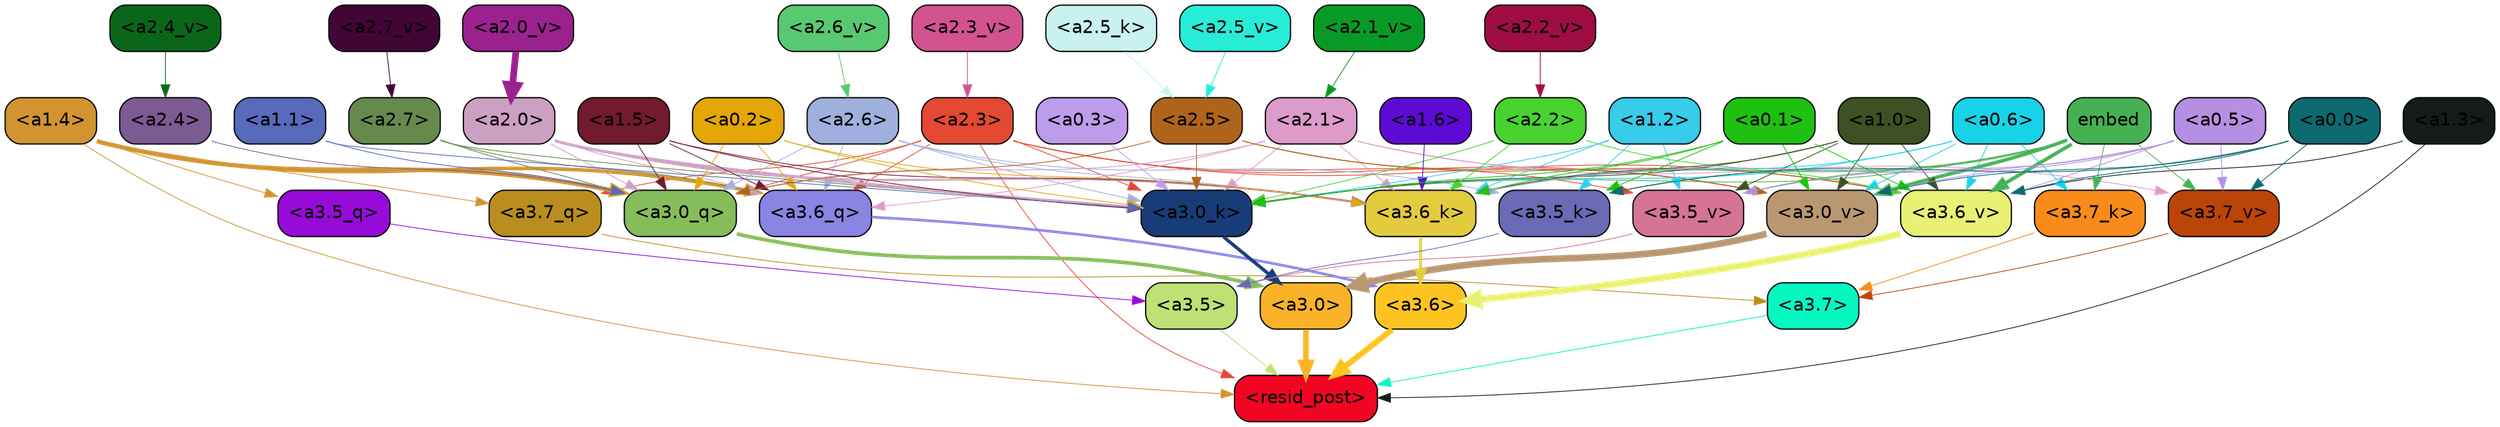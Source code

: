 strict digraph "" {
	graph [bgcolor=transparent,
		layout=dot,
		overlap=false,
		splines=true
	];
	"<a3.7>"	[color=black,
		fillcolor="#06f7c2",
		fontname=Helvetica,
		shape=box,
		style="filled, rounded"];
	"<resid_post>"	[color=black,
		fillcolor="#f00623",
		fontname=Helvetica,
		shape=box,
		style="filled, rounded"];
	"<a3.7>" -> "<resid_post>"	[color="#06f7c2",
		penwidth=0.6239100098609924];
	"<a3.6>"	[color=black,
		fillcolor="#fdc421",
		fontname=Helvetica,
		shape=box,
		style="filled, rounded"];
	"<a3.6>" -> "<resid_post>"	[color="#fdc421",
		penwidth=4.569062113761902];
	"<a3.5>"	[color=black,
		fillcolor="#bee075",
		fontname=Helvetica,
		shape=box,
		style="filled, rounded"];
	"<a3.5>" -> "<resid_post>"	[color="#bee075",
		penwidth=0.6];
	"<a3.0>"	[color=black,
		fillcolor="#fab328",
		fontname=Helvetica,
		shape=box,
		style="filled, rounded"];
	"<a3.0>" -> "<resid_post>"	[color="#fab328",
		penwidth=4.283544182777405];
	"<a2.3>"	[color=black,
		fillcolor="#e34933",
		fontname=Helvetica,
		shape=box,
		style="filled, rounded"];
	"<a2.3>" -> "<resid_post>"	[color="#e34933",
		penwidth=0.6];
	"<a3.7_q>"	[color=black,
		fillcolor="#ba8e1e",
		fontname=Helvetica,
		shape=box,
		style="filled, rounded"];
	"<a2.3>" -> "<a3.7_q>"	[color="#e34933",
		penwidth=0.6];
	"<a3.6_q>"	[color=black,
		fillcolor="#8a84e2",
		fontname=Helvetica,
		shape=box,
		style="filled, rounded"];
	"<a2.3>" -> "<a3.6_q>"	[color="#e34933",
		penwidth=0.6];
	"<a3.0_q>"	[color=black,
		fillcolor="#85bd5b",
		fontname=Helvetica,
		shape=box,
		style="filled, rounded"];
	"<a2.3>" -> "<a3.0_q>"	[color="#e34933",
		penwidth=0.6];
	"<a3.0_k>"	[color=black,
		fillcolor="#183c77",
		fontname=Helvetica,
		shape=box,
		style="filled, rounded"];
	"<a2.3>" -> "<a3.0_k>"	[color="#e34933",
		penwidth=0.6];
	"<a3.6_v>"	[color=black,
		fillcolor="#e8f173",
		fontname=Helvetica,
		shape=box,
		style="filled, rounded"];
	"<a2.3>" -> "<a3.6_v>"	[color="#e34933",
		penwidth=0.6];
	"<a3.5_v>"	[color=black,
		fillcolor="#d57494",
		fontname=Helvetica,
		shape=box,
		style="filled, rounded"];
	"<a2.3>" -> "<a3.5_v>"	[color="#e34933",
		penwidth=0.6];
	"<a3.0_v>"	[color=black,
		fillcolor="#b99771",
		fontname=Helvetica,
		shape=box,
		style="filled, rounded"];
	"<a2.3>" -> "<a3.0_v>"	[color="#e34933",
		penwidth=0.6];
	"<a1.4>"	[color=black,
		fillcolor="#d19431",
		fontname=Helvetica,
		shape=box,
		style="filled, rounded"];
	"<a1.4>" -> "<resid_post>"	[color="#d19431",
		penwidth=0.6];
	"<a1.4>" -> "<a3.7_q>"	[color="#d19431",
		penwidth=0.6];
	"<a1.4>" -> "<a3.6_q>"	[color="#d19431",
		penwidth=2.7934007048606873];
	"<a3.5_q>"	[color=black,
		fillcolor="#970bd8",
		fontname=Helvetica,
		shape=box,
		style="filled, rounded"];
	"<a1.4>" -> "<a3.5_q>"	[color="#d19431",
		penwidth=0.6];
	"<a1.4>" -> "<a3.0_q>"	[color="#d19431",
		penwidth=3.340754985809326];
	"<a1.3>"	[color=black,
		fillcolor="#131b1b",
		fontname=Helvetica,
		shape=box,
		style="filled, rounded"];
	"<a1.3>" -> "<resid_post>"	[color="#131b1b",
		penwidth=0.6];
	"<a1.3>" -> "<a3.6_v>"	[color="#131b1b",
		penwidth=0.6];
	"<a3.7_q>" -> "<a3.7>"	[color="#ba8e1e",
		penwidth=0.6];
	"<a3.6_q>" -> "<a3.6>"	[color="#8a84e2",
		penwidth=2.0347584784030914];
	"<a3.5_q>" -> "<a3.5>"	[color="#970bd8",
		penwidth=0.6];
	"<a3.0_q>" -> "<a3.0>"	[color="#85bd5b",
		penwidth=2.8635367155075073];
	"<a3.7_k>"	[color=black,
		fillcolor="#f88b1a",
		fontname=Helvetica,
		shape=box,
		style="filled, rounded"];
	"<a3.7_k>" -> "<a3.7>"	[color="#f88b1a",
		penwidth=0.6];
	"<a3.6_k>"	[color=black,
		fillcolor="#e3cb3e",
		fontname=Helvetica,
		shape=box,
		style="filled, rounded"];
	"<a3.6_k>" -> "<a3.6>"	[color="#e3cb3e",
		penwidth=2.1760786175727844];
	"<a3.5_k>"	[color=black,
		fillcolor="#6a6ab5",
		fontname=Helvetica,
		shape=box,
		style="filled, rounded"];
	"<a3.5_k>" -> "<a3.5>"	[color="#6a6ab5",
		penwidth=0.6];
	"<a3.0_k>" -> "<a3.0>"	[color="#183c77",
		penwidth=2.632905662059784];
	"<a3.7_v>"	[color=black,
		fillcolor="#bb4509",
		fontname=Helvetica,
		shape=box,
		style="filled, rounded"];
	"<a3.7_v>" -> "<a3.7>"	[color="#bb4509",
		penwidth=0.6];
	"<a3.6_v>" -> "<a3.6>"	[color="#e8f173",
		penwidth=4.981305837631226];
	"<a3.5_v>" -> "<a3.5>"	[color="#d57494",
		penwidth=0.6];
	"<a3.0_v>" -> "<a3.0>"	[color="#b99771",
		penwidth=5.168330669403076];
	"<a2.7>"	[color=black,
		fillcolor="#66894e",
		fontname=Helvetica,
		shape=box,
		style="filled, rounded"];
	"<a2.7>" -> "<a3.6_q>"	[color="#66894e",
		penwidth=0.6];
	"<a2.7>" -> "<a3.0_q>"	[color="#66894e",
		penwidth=0.6];
	"<a2.7>" -> "<a3.0_k>"	[color="#66894e",
		penwidth=0.6];
	"<a2.6>"	[color=black,
		fillcolor="#9fb0de",
		fontname=Helvetica,
		shape=box,
		style="filled, rounded"];
	"<a2.6>" -> "<a3.6_q>"	[color="#9fb0de",
		penwidth=0.6];
	"<a2.6>" -> "<a3.0_q>"	[color="#9fb0de",
		penwidth=0.6];
	"<a2.6>" -> "<a3.6_k>"	[color="#9fb0de",
		penwidth=0.6];
	"<a2.6>" -> "<a3.5_k>"	[color="#9fb0de",
		penwidth=0.6];
	"<a2.6>" -> "<a3.0_k>"	[color="#9fb0de",
		penwidth=0.6];
	"<a2.1>"	[color=black,
		fillcolor="#dd9bca",
		fontname=Helvetica,
		shape=box,
		style="filled, rounded"];
	"<a2.1>" -> "<a3.6_q>"	[color="#dd9bca",
		penwidth=0.6];
	"<a2.1>" -> "<a3.0_q>"	[color="#dd9bca",
		penwidth=0.6];
	"<a2.1>" -> "<a3.6_k>"	[color="#dd9bca",
		penwidth=0.6];
	"<a2.1>" -> "<a3.0_k>"	[color="#dd9bca",
		penwidth=0.6];
	"<a2.1>" -> "<a3.7_v>"	[color="#dd9bca",
		penwidth=0.6];
	"<a2.1>" -> "<a3.6_v>"	[color="#dd9bca",
		penwidth=0.6];
	"<a2.0>"	[color=black,
		fillcolor="#cca0c1",
		fontname=Helvetica,
		shape=box,
		style="filled, rounded"];
	"<a2.0>" -> "<a3.6_q>"	[color="#cca0c1",
		penwidth=0.6];
	"<a2.0>" -> "<a3.0_q>"	[color="#cca0c1",
		penwidth=0.6];
	"<a2.0>" -> "<a3.6_k>"	[color="#cca0c1",
		penwidth=1.6382827460765839];
	"<a2.0>" -> "<a3.0_k>"	[color="#cca0c1",
		penwidth=2.161143198609352];
	"<a1.5>"	[color=black,
		fillcolor="#721a2e",
		fontname=Helvetica,
		shape=box,
		style="filled, rounded"];
	"<a1.5>" -> "<a3.6_q>"	[color="#721a2e",
		penwidth=0.6];
	"<a1.5>" -> "<a3.0_q>"	[color="#721a2e",
		penwidth=0.6];
	"<a1.5>" -> "<a3.6_k>"	[color="#721a2e",
		penwidth=0.6];
	"<a1.5>" -> "<a3.0_k>"	[color="#721a2e",
		penwidth=0.6];
	"<a0.2>"	[color=black,
		fillcolor="#e4a707",
		fontname=Helvetica,
		shape=box,
		style="filled, rounded"];
	"<a0.2>" -> "<a3.6_q>"	[color="#e4a707",
		penwidth=0.6];
	"<a0.2>" -> "<a3.0_q>"	[color="#e4a707",
		penwidth=0.6];
	"<a0.2>" -> "<a3.6_k>"	[color="#e4a707",
		penwidth=0.6];
	"<a0.2>" -> "<a3.0_k>"	[color="#e4a707",
		penwidth=0.6];
	"<a2.5>"	[color=black,
		fillcolor="#af641b",
		fontname=Helvetica,
		shape=box,
		style="filled, rounded"];
	"<a2.5>" -> "<a3.0_q>"	[color="#af641b",
		penwidth=0.6];
	"<a2.5>" -> "<a3.0_k>"	[color="#af641b",
		penwidth=0.6];
	"<a2.5>" -> "<a3.6_v>"	[color="#af641b",
		penwidth=0.6];
	"<a2.5>" -> "<a3.0_v>"	[color="#af641b",
		penwidth=0.6];
	"<a2.4>"	[color=black,
		fillcolor="#7c5a93",
		fontname=Helvetica,
		shape=box,
		style="filled, rounded"];
	"<a2.4>" -> "<a3.0_q>"	[color="#7c5a93",
		penwidth=0.6];
	"<a1.1>"	[color=black,
		fillcolor="#586abc",
		fontname=Helvetica,
		shape=box,
		style="filled, rounded"];
	"<a1.1>" -> "<a3.0_q>"	[color="#586abc",
		penwidth=0.6];
	"<a1.1>" -> "<a3.0_k>"	[color="#586abc",
		penwidth=0.6];
	"<a0.6>"	[color=black,
		fillcolor="#18d3e7",
		fontname=Helvetica,
		shape=box,
		style="filled, rounded"];
	"<a0.6>" -> "<a3.7_k>"	[color="#18d3e7",
		penwidth=0.6];
	"<a0.6>" -> "<a3.6_k>"	[color="#18d3e7",
		penwidth=0.6];
	"<a0.6>" -> "<a3.0_k>"	[color="#18d3e7",
		penwidth=0.6];
	"<a0.6>" -> "<a3.6_v>"	[color="#18d3e7",
		penwidth=0.6];
	"<a0.6>" -> "<a3.0_v>"	[color="#18d3e7",
		penwidth=0.6];
	embed	[color=black,
		fillcolor="#46b153",
		fontname=Helvetica,
		shape=box,
		style="filled, rounded"];
	embed -> "<a3.7_k>"	[color="#46b153",
		penwidth=0.6];
	embed -> "<a3.6_k>"	[color="#46b153",
		penwidth=0.6];
	embed -> "<a3.5_k>"	[color="#46b153",
		penwidth=0.6];
	embed -> "<a3.0_k>"	[color="#46b153",
		penwidth=0.6];
	embed -> "<a3.7_v>"	[color="#46b153",
		penwidth=0.6];
	embed -> "<a3.6_v>"	[color="#46b153",
		penwidth=2.7825746536254883];
	embed -> "<a3.5_v>"	[color="#46b153",
		penwidth=0.6];
	embed -> "<a3.0_v>"	[color="#46b153",
		penwidth=2.6950180530548096];
	"<a2.2>"	[color=black,
		fillcolor="#48d331",
		fontname=Helvetica,
		shape=box,
		style="filled, rounded"];
	"<a2.2>" -> "<a3.6_k>"	[color="#48d331",
		penwidth=0.6];
	"<a2.2>" -> "<a3.0_k>"	[color="#48d331",
		penwidth=0.6];
	"<a2.2>" -> "<a3.6_v>"	[color="#48d331",
		penwidth=0.6];
	"<a1.6>"	[color=black,
		fillcolor="#5e0ad5",
		fontname=Helvetica,
		shape=box,
		style="filled, rounded"];
	"<a1.6>" -> "<a3.6_k>"	[color="#5e0ad5",
		penwidth=0.6];
	"<a1.2>"	[color=black,
		fillcolor="#37ccea",
		fontname=Helvetica,
		shape=box,
		style="filled, rounded"];
	"<a1.2>" -> "<a3.6_k>"	[color="#37ccea",
		penwidth=0.6];
	"<a1.2>" -> "<a3.5_k>"	[color="#37ccea",
		penwidth=0.6];
	"<a1.2>" -> "<a3.0_k>"	[color="#37ccea",
		penwidth=0.6];
	"<a1.2>" -> "<a3.5_v>"	[color="#37ccea",
		penwidth=0.6];
	"<a1.0>"	[color=black,
		fillcolor="#3e5122",
		fontname=Helvetica,
		shape=box,
		style="filled, rounded"];
	"<a1.0>" -> "<a3.6_k>"	[color="#3e5122",
		penwidth=0.6];
	"<a1.0>" -> "<a3.0_k>"	[color="#3e5122",
		penwidth=0.6];
	"<a1.0>" -> "<a3.6_v>"	[color="#3e5122",
		penwidth=0.6];
	"<a1.0>" -> "<a3.5_v>"	[color="#3e5122",
		penwidth=0.6];
	"<a1.0>" -> "<a3.0_v>"	[color="#3e5122",
		penwidth=0.6];
	"<a0.5>"	[color=black,
		fillcolor="#b58fe1",
		fontname=Helvetica,
		shape=box,
		style="filled, rounded"];
	"<a0.5>" -> "<a3.6_k>"	[color="#b58fe1",
		penwidth=0.6];
	"<a0.5>" -> "<a3.7_v>"	[color="#b58fe1",
		penwidth=0.6];
	"<a0.5>" -> "<a3.6_v>"	[color="#b58fe1",
		penwidth=0.6];
	"<a0.5>" -> "<a3.5_v>"	[color="#b58fe1",
		penwidth=0.6];
	"<a0.5>" -> "<a3.0_v>"	[color="#b58fe1",
		penwidth=0.6];
	"<a0.1>"	[color=black,
		fillcolor="#1ec012",
		fontname=Helvetica,
		shape=box,
		style="filled, rounded"];
	"<a0.1>" -> "<a3.6_k>"	[color="#1ec012",
		penwidth=0.6];
	"<a0.1>" -> "<a3.5_k>"	[color="#1ec012",
		penwidth=0.6];
	"<a0.1>" -> "<a3.0_k>"	[color="#1ec012",
		penwidth=0.6];
	"<a0.1>" -> "<a3.6_v>"	[color="#1ec012",
		penwidth=0.6];
	"<a0.1>" -> "<a3.0_v>"	[color="#1ec012",
		penwidth=0.6];
	"<a0.0>"	[color=black,
		fillcolor="#0c6a70",
		fontname=Helvetica,
		shape=box,
		style="filled, rounded"];
	"<a0.0>" -> "<a3.5_k>"	[color="#0c6a70",
		penwidth=0.6];
	"<a0.0>" -> "<a3.7_v>"	[color="#0c6a70",
		penwidth=0.6];
	"<a0.0>" -> "<a3.6_v>"	[color="#0c6a70",
		penwidth=0.6];
	"<a0.0>" -> "<a3.0_v>"	[color="#0c6a70",
		penwidth=0.6];
	"<a0.3>"	[color=black,
		fillcolor="#bd9deb",
		fontname=Helvetica,
		shape=box,
		style="filled, rounded"];
	"<a0.3>" -> "<a3.0_k>"	[color="#bd9deb",
		penwidth=0.6];
	"<a2.5_k>"	[color=black,
		fillcolor="#c9f1f0",
		fontname=Helvetica,
		shape=box,
		style="filled, rounded"];
	"<a2.5_k>" -> "<a2.5>"	[color="#c9f1f0",
		penwidth=0.6];
	"<a2.7_v>"	[color=black,
		fillcolor="#420636",
		fontname=Helvetica,
		shape=box,
		style="filled, rounded"];
	"<a2.7_v>" -> "<a2.7>"	[color="#420636",
		penwidth=0.6];
	"<a2.6_v>"	[color=black,
		fillcolor="#59c971",
		fontname=Helvetica,
		shape=box,
		style="filled, rounded"];
	"<a2.6_v>" -> "<a2.6>"	[color="#59c971",
		penwidth=0.6];
	"<a2.5_v>"	[color=black,
		fillcolor="#27ecd8",
		fontname=Helvetica,
		shape=box,
		style="filled, rounded"];
	"<a2.5_v>" -> "<a2.5>"	[color="#27ecd8",
		penwidth=0.6];
	"<a2.4_v>"	[color=black,
		fillcolor="#0a671a",
		fontname=Helvetica,
		shape=box,
		style="filled, rounded"];
	"<a2.4_v>" -> "<a2.4>"	[color="#0a671a",
		penwidth=0.6];
	"<a2.3_v>"	[color=black,
		fillcolor="#d25390",
		fontname=Helvetica,
		shape=box,
		style="filled, rounded"];
	"<a2.3_v>" -> "<a2.3>"	[color="#d25390",
		penwidth=0.6];
	"<a2.2_v>"	[color=black,
		fillcolor="#9f0d42",
		fontname=Helvetica,
		shape=box,
		style="filled, rounded"];
	"<a2.2_v>" -> "<a2.2>"	[color="#9f0d42",
		penwidth=0.6];
	"<a2.1_v>"	[color=black,
		fillcolor="#089a26",
		fontname=Helvetica,
		shape=box,
		style="filled, rounded"];
	"<a2.1_v>" -> "<a2.1>"	[color="#089a26",
		penwidth=0.6];
	"<a2.0_v>"	[color=black,
		fillcolor="#9b218f",
		fontname=Helvetica,
		shape=box,
		style="filled, rounded"];
	"<a2.0_v>" -> "<a2.0>"	[color="#9b218f",
		penwidth=5.231471925973892];
}
